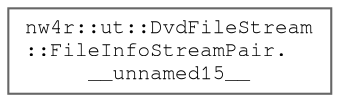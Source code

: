 digraph "Graphical Class Hierarchy"
{
 // LATEX_PDF_SIZE
  bgcolor="transparent";
  edge [fontname=FreeMono,fontsize=10,labelfontname=FreeMono,labelfontsize=10];
  node [fontname=FreeMono,fontsize=10,shape=box,height=0.2,width=0.4];
  rankdir="LR";
  Node0 [label="nw4r::ut::DvdFileStream\l::FileInfoStreamPair.\l__unnamed15__",height=0.2,width=0.4,color="grey40", fillcolor="white", style="filled",URL="$structnw4r_1_1ut_1_1_dvd_file_stream.html#unionnw4r_1_1ut_1_1_dvd_file_stream_1_1_file_info_stream_pair_8____unnamed15____",tooltip=" "];
}

